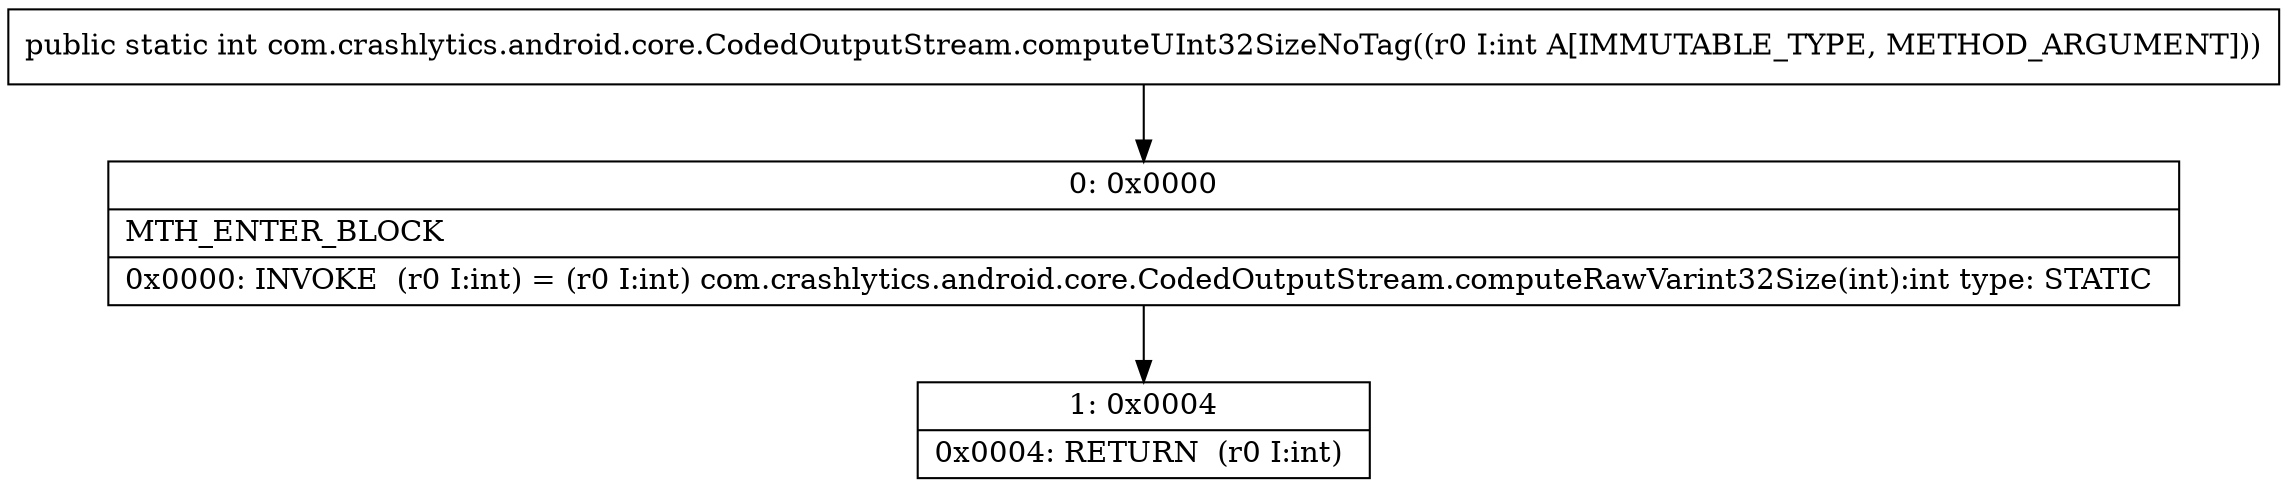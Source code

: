 digraph "CFG forcom.crashlytics.android.core.CodedOutputStream.computeUInt32SizeNoTag(I)I" {
Node_0 [shape=record,label="{0\:\ 0x0000|MTH_ENTER_BLOCK\l|0x0000: INVOKE  (r0 I:int) = (r0 I:int) com.crashlytics.android.core.CodedOutputStream.computeRawVarint32Size(int):int type: STATIC \l}"];
Node_1 [shape=record,label="{1\:\ 0x0004|0x0004: RETURN  (r0 I:int) \l}"];
MethodNode[shape=record,label="{public static int com.crashlytics.android.core.CodedOutputStream.computeUInt32SizeNoTag((r0 I:int A[IMMUTABLE_TYPE, METHOD_ARGUMENT])) }"];
MethodNode -> Node_0;
Node_0 -> Node_1;
}

